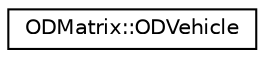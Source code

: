 digraph "Graphical Class Hierarchy"
{
  edge [fontname="Helvetica",fontsize="10",labelfontname="Helvetica",labelfontsize="10"];
  node [fontname="Helvetica",fontsize="10",shape=record];
  rankdir="LR";
  Node0 [label="ODMatrix::ODVehicle",height=0.2,width=0.4,color="black", fillcolor="white", style="filled",URL="$d8/d47/struct_o_d_matrix_1_1_o_d_vehicle.html",tooltip="An internal representation of a single vehicle. "];
}
